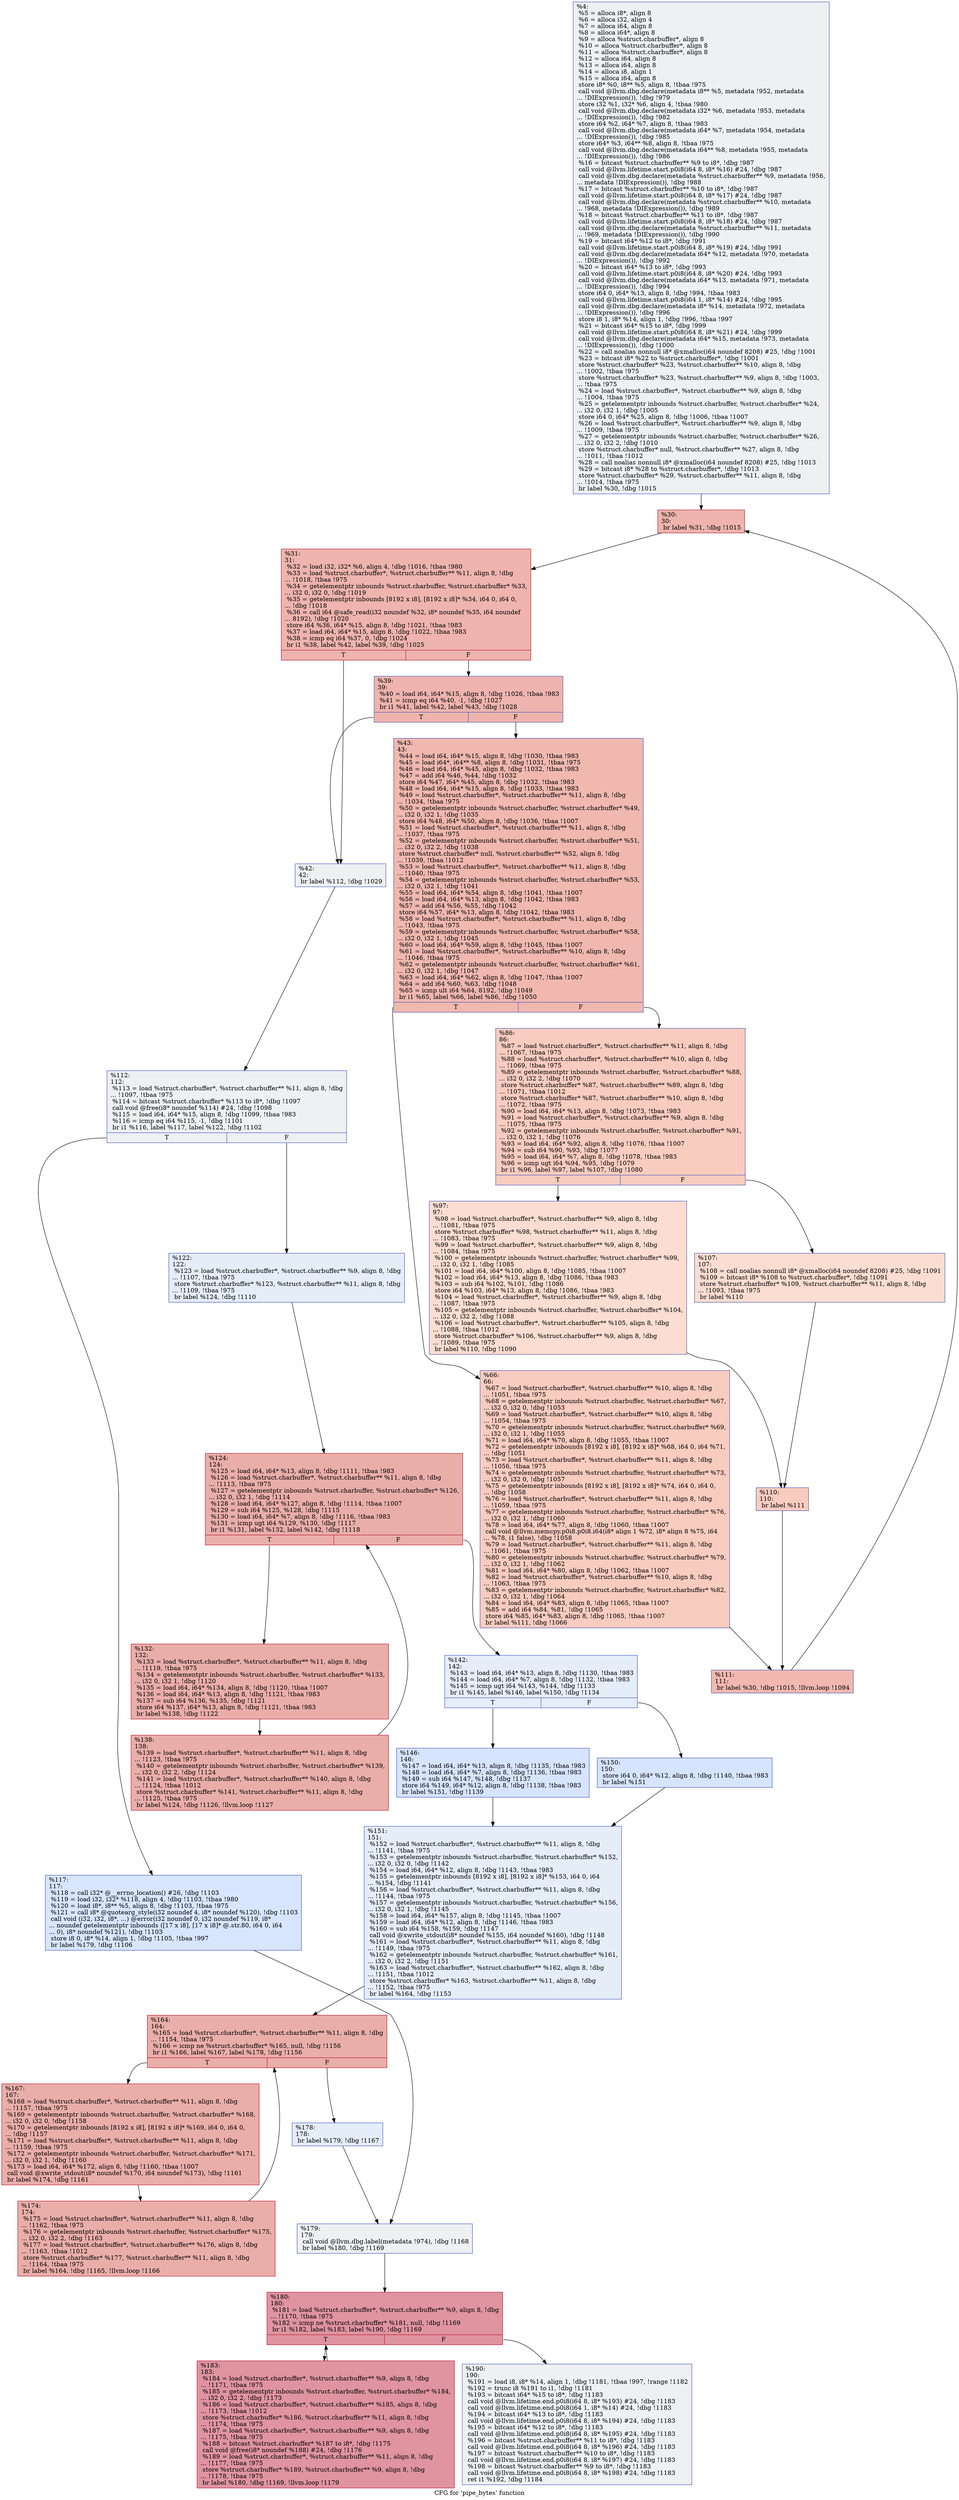 digraph "CFG for 'pipe_bytes' function" {
	label="CFG for 'pipe_bytes' function";

	Node0x10849e0 [shape=record,color="#3d50c3ff", style=filled, fillcolor="#d9dce170",label="{%4:\l  %5 = alloca i8*, align 8\l  %6 = alloca i32, align 4\l  %7 = alloca i64, align 8\l  %8 = alloca i64*, align 8\l  %9 = alloca %struct.charbuffer*, align 8\l  %10 = alloca %struct.charbuffer*, align 8\l  %11 = alloca %struct.charbuffer*, align 8\l  %12 = alloca i64, align 8\l  %13 = alloca i64, align 8\l  %14 = alloca i8, align 1\l  %15 = alloca i64, align 8\l  store i8* %0, i8** %5, align 8, !tbaa !975\l  call void @llvm.dbg.declare(metadata i8** %5, metadata !952, metadata\l... !DIExpression()), !dbg !979\l  store i32 %1, i32* %6, align 4, !tbaa !980\l  call void @llvm.dbg.declare(metadata i32* %6, metadata !953, metadata\l... !DIExpression()), !dbg !982\l  store i64 %2, i64* %7, align 8, !tbaa !983\l  call void @llvm.dbg.declare(metadata i64* %7, metadata !954, metadata\l... !DIExpression()), !dbg !985\l  store i64* %3, i64** %8, align 8, !tbaa !975\l  call void @llvm.dbg.declare(metadata i64** %8, metadata !955, metadata\l... !DIExpression()), !dbg !986\l  %16 = bitcast %struct.charbuffer** %9 to i8*, !dbg !987\l  call void @llvm.lifetime.start.p0i8(i64 8, i8* %16) #24, !dbg !987\l  call void @llvm.dbg.declare(metadata %struct.charbuffer** %9, metadata !956,\l... metadata !DIExpression()), !dbg !988\l  %17 = bitcast %struct.charbuffer** %10 to i8*, !dbg !987\l  call void @llvm.lifetime.start.p0i8(i64 8, i8* %17) #24, !dbg !987\l  call void @llvm.dbg.declare(metadata %struct.charbuffer** %10, metadata\l... !968, metadata !DIExpression()), !dbg !989\l  %18 = bitcast %struct.charbuffer** %11 to i8*, !dbg !987\l  call void @llvm.lifetime.start.p0i8(i64 8, i8* %18) #24, !dbg !987\l  call void @llvm.dbg.declare(metadata %struct.charbuffer** %11, metadata\l... !969, metadata !DIExpression()), !dbg !990\l  %19 = bitcast i64* %12 to i8*, !dbg !991\l  call void @llvm.lifetime.start.p0i8(i64 8, i8* %19) #24, !dbg !991\l  call void @llvm.dbg.declare(metadata i64* %12, metadata !970, metadata\l... !DIExpression()), !dbg !992\l  %20 = bitcast i64* %13 to i8*, !dbg !993\l  call void @llvm.lifetime.start.p0i8(i64 8, i8* %20) #24, !dbg !993\l  call void @llvm.dbg.declare(metadata i64* %13, metadata !971, metadata\l... !DIExpression()), !dbg !994\l  store i64 0, i64* %13, align 8, !dbg !994, !tbaa !983\l  call void @llvm.lifetime.start.p0i8(i64 1, i8* %14) #24, !dbg !995\l  call void @llvm.dbg.declare(metadata i8* %14, metadata !972, metadata\l... !DIExpression()), !dbg !996\l  store i8 1, i8* %14, align 1, !dbg !996, !tbaa !997\l  %21 = bitcast i64* %15 to i8*, !dbg !999\l  call void @llvm.lifetime.start.p0i8(i64 8, i8* %21) #24, !dbg !999\l  call void @llvm.dbg.declare(metadata i64* %15, metadata !973, metadata\l... !DIExpression()), !dbg !1000\l  %22 = call noalias nonnull i8* @xmalloc(i64 noundef 8208) #25, !dbg !1001\l  %23 = bitcast i8* %22 to %struct.charbuffer*, !dbg !1001\l  store %struct.charbuffer* %23, %struct.charbuffer** %10, align 8, !dbg\l... !1002, !tbaa !975\l  store %struct.charbuffer* %23, %struct.charbuffer** %9, align 8, !dbg !1003,\l... !tbaa !975\l  %24 = load %struct.charbuffer*, %struct.charbuffer** %9, align 8, !dbg\l... !1004, !tbaa !975\l  %25 = getelementptr inbounds %struct.charbuffer, %struct.charbuffer* %24,\l... i32 0, i32 1, !dbg !1005\l  store i64 0, i64* %25, align 8, !dbg !1006, !tbaa !1007\l  %26 = load %struct.charbuffer*, %struct.charbuffer** %9, align 8, !dbg\l... !1009, !tbaa !975\l  %27 = getelementptr inbounds %struct.charbuffer, %struct.charbuffer* %26,\l... i32 0, i32 2, !dbg !1010\l  store %struct.charbuffer* null, %struct.charbuffer** %27, align 8, !dbg\l... !1011, !tbaa !1012\l  %28 = call noalias nonnull i8* @xmalloc(i64 noundef 8208) #25, !dbg !1013\l  %29 = bitcast i8* %28 to %struct.charbuffer*, !dbg !1013\l  store %struct.charbuffer* %29, %struct.charbuffer** %11, align 8, !dbg\l... !1014, !tbaa !975\l  br label %30, !dbg !1015\l}"];
	Node0x10849e0 -> Node0x1084b30;
	Node0x1084b30 [shape=record,color="#b70d28ff", style=filled, fillcolor="#d8564670",label="{%30:\l30:                                               \l  br label %31, !dbg !1015\l}"];
	Node0x1084b30 -> Node0x1084b80;
	Node0x1084b80 [shape=record,color="#b70d28ff", style=filled, fillcolor="#d8564670",label="{%31:\l31:                                               \l  %32 = load i32, i32* %6, align 4, !dbg !1016, !tbaa !980\l  %33 = load %struct.charbuffer*, %struct.charbuffer** %11, align 8, !dbg\l... !1018, !tbaa !975\l  %34 = getelementptr inbounds %struct.charbuffer, %struct.charbuffer* %33,\l... i32 0, i32 0, !dbg !1019\l  %35 = getelementptr inbounds [8192 x i8], [8192 x i8]* %34, i64 0, i64 0,\l... !dbg !1018\l  %36 = call i64 @safe_read(i32 noundef %32, i8* noundef %35, i64 noundef\l... 8192), !dbg !1020\l  store i64 %36, i64* %15, align 8, !dbg !1021, !tbaa !983\l  %37 = load i64, i64* %15, align 8, !dbg !1022, !tbaa !983\l  %38 = icmp eq i64 %37, 0, !dbg !1024\l  br i1 %38, label %42, label %39, !dbg !1025\l|{<s0>T|<s1>F}}"];
	Node0x1084b80:s0 -> Node0x1084c20;
	Node0x1084b80:s1 -> Node0x1084bd0;
	Node0x1084bd0 [shape=record,color="#3d50c3ff", style=filled, fillcolor="#d8564670",label="{%39:\l39:                                               \l  %40 = load i64, i64* %15, align 8, !dbg !1026, !tbaa !983\l  %41 = icmp eq i64 %40, -1, !dbg !1027\l  br i1 %41, label %42, label %43, !dbg !1028\l|{<s0>T|<s1>F}}"];
	Node0x1084bd0:s0 -> Node0x1084c20;
	Node0x1084bd0:s1 -> Node0x1084c70;
	Node0x1084c20 [shape=record,color="#3d50c3ff", style=filled, fillcolor="#d9dce170",label="{%42:\l42:                                               \l  br label %112, !dbg !1029\l}"];
	Node0x1084c20 -> Node0x1084ea0;
	Node0x1084c70 [shape=record,color="#3d50c3ff", style=filled, fillcolor="#dc5d4a70",label="{%43:\l43:                                               \l  %44 = load i64, i64* %15, align 8, !dbg !1030, !tbaa !983\l  %45 = load i64*, i64** %8, align 8, !dbg !1031, !tbaa !975\l  %46 = load i64, i64* %45, align 8, !dbg !1032, !tbaa !983\l  %47 = add i64 %46, %44, !dbg !1032\l  store i64 %47, i64* %45, align 8, !dbg !1032, !tbaa !983\l  %48 = load i64, i64* %15, align 8, !dbg !1033, !tbaa !983\l  %49 = load %struct.charbuffer*, %struct.charbuffer** %11, align 8, !dbg\l... !1034, !tbaa !975\l  %50 = getelementptr inbounds %struct.charbuffer, %struct.charbuffer* %49,\l... i32 0, i32 1, !dbg !1035\l  store i64 %48, i64* %50, align 8, !dbg !1036, !tbaa !1007\l  %51 = load %struct.charbuffer*, %struct.charbuffer** %11, align 8, !dbg\l... !1037, !tbaa !975\l  %52 = getelementptr inbounds %struct.charbuffer, %struct.charbuffer* %51,\l... i32 0, i32 2, !dbg !1038\l  store %struct.charbuffer* null, %struct.charbuffer** %52, align 8, !dbg\l... !1039, !tbaa !1012\l  %53 = load %struct.charbuffer*, %struct.charbuffer** %11, align 8, !dbg\l... !1040, !tbaa !975\l  %54 = getelementptr inbounds %struct.charbuffer, %struct.charbuffer* %53,\l... i32 0, i32 1, !dbg !1041\l  %55 = load i64, i64* %54, align 8, !dbg !1041, !tbaa !1007\l  %56 = load i64, i64* %13, align 8, !dbg !1042, !tbaa !983\l  %57 = add i64 %56, %55, !dbg !1042\l  store i64 %57, i64* %13, align 8, !dbg !1042, !tbaa !983\l  %58 = load %struct.charbuffer*, %struct.charbuffer** %11, align 8, !dbg\l... !1043, !tbaa !975\l  %59 = getelementptr inbounds %struct.charbuffer, %struct.charbuffer* %58,\l... i32 0, i32 1, !dbg !1045\l  %60 = load i64, i64* %59, align 8, !dbg !1045, !tbaa !1007\l  %61 = load %struct.charbuffer*, %struct.charbuffer** %10, align 8, !dbg\l... !1046, !tbaa !975\l  %62 = getelementptr inbounds %struct.charbuffer, %struct.charbuffer* %61,\l... i32 0, i32 1, !dbg !1047\l  %63 = load i64, i64* %62, align 8, !dbg !1047, !tbaa !1007\l  %64 = add i64 %60, %63, !dbg !1048\l  %65 = icmp ult i64 %64, 8192, !dbg !1049\l  br i1 %65, label %66, label %86, !dbg !1050\l|{<s0>T|<s1>F}}"];
	Node0x1084c70:s0 -> Node0x1084cc0;
	Node0x1084c70:s1 -> Node0x1084d10;
	Node0x1084cc0 [shape=record,color="#3d50c3ff", style=filled, fillcolor="#f08b6e70",label="{%66:\l66:                                               \l  %67 = load %struct.charbuffer*, %struct.charbuffer** %10, align 8, !dbg\l... !1051, !tbaa !975\l  %68 = getelementptr inbounds %struct.charbuffer, %struct.charbuffer* %67,\l... i32 0, i32 0, !dbg !1053\l  %69 = load %struct.charbuffer*, %struct.charbuffer** %10, align 8, !dbg\l... !1054, !tbaa !975\l  %70 = getelementptr inbounds %struct.charbuffer, %struct.charbuffer* %69,\l... i32 0, i32 1, !dbg !1055\l  %71 = load i64, i64* %70, align 8, !dbg !1055, !tbaa !1007\l  %72 = getelementptr inbounds [8192 x i8], [8192 x i8]* %68, i64 0, i64 %71,\l... !dbg !1051\l  %73 = load %struct.charbuffer*, %struct.charbuffer** %11, align 8, !dbg\l... !1056, !tbaa !975\l  %74 = getelementptr inbounds %struct.charbuffer, %struct.charbuffer* %73,\l... i32 0, i32 0, !dbg !1057\l  %75 = getelementptr inbounds [8192 x i8], [8192 x i8]* %74, i64 0, i64 0,\l... !dbg !1058\l  %76 = load %struct.charbuffer*, %struct.charbuffer** %11, align 8, !dbg\l... !1059, !tbaa !975\l  %77 = getelementptr inbounds %struct.charbuffer, %struct.charbuffer* %76,\l... i32 0, i32 1, !dbg !1060\l  %78 = load i64, i64* %77, align 8, !dbg !1060, !tbaa !1007\l  call void @llvm.memcpy.p0i8.p0i8.i64(i8* align 1 %72, i8* align 8 %75, i64\l... %78, i1 false), !dbg !1058\l  %79 = load %struct.charbuffer*, %struct.charbuffer** %11, align 8, !dbg\l... !1061, !tbaa !975\l  %80 = getelementptr inbounds %struct.charbuffer, %struct.charbuffer* %79,\l... i32 0, i32 1, !dbg !1062\l  %81 = load i64, i64* %80, align 8, !dbg !1062, !tbaa !1007\l  %82 = load %struct.charbuffer*, %struct.charbuffer** %10, align 8, !dbg\l... !1063, !tbaa !975\l  %83 = getelementptr inbounds %struct.charbuffer, %struct.charbuffer* %82,\l... i32 0, i32 1, !dbg !1064\l  %84 = load i64, i64* %83, align 8, !dbg !1065, !tbaa !1007\l  %85 = add i64 %84, %81, !dbg !1065\l  store i64 %85, i64* %83, align 8, !dbg !1065, !tbaa !1007\l  br label %111, !dbg !1066\l}"];
	Node0x1084cc0 -> Node0x1084e50;
	Node0x1084d10 [shape=record,color="#3d50c3ff", style=filled, fillcolor="#f08b6e70",label="{%86:\l86:                                               \l  %87 = load %struct.charbuffer*, %struct.charbuffer** %11, align 8, !dbg\l... !1067, !tbaa !975\l  %88 = load %struct.charbuffer*, %struct.charbuffer** %10, align 8, !dbg\l... !1069, !tbaa !975\l  %89 = getelementptr inbounds %struct.charbuffer, %struct.charbuffer* %88,\l... i32 0, i32 2, !dbg !1070\l  store %struct.charbuffer* %87, %struct.charbuffer** %89, align 8, !dbg\l... !1071, !tbaa !1012\l  store %struct.charbuffer* %87, %struct.charbuffer** %10, align 8, !dbg\l... !1072, !tbaa !975\l  %90 = load i64, i64* %13, align 8, !dbg !1073, !tbaa !983\l  %91 = load %struct.charbuffer*, %struct.charbuffer** %9, align 8, !dbg\l... !1075, !tbaa !975\l  %92 = getelementptr inbounds %struct.charbuffer, %struct.charbuffer* %91,\l... i32 0, i32 1, !dbg !1076\l  %93 = load i64, i64* %92, align 8, !dbg !1076, !tbaa !1007\l  %94 = sub i64 %90, %93, !dbg !1077\l  %95 = load i64, i64* %7, align 8, !dbg !1078, !tbaa !983\l  %96 = icmp ugt i64 %94, %95, !dbg !1079\l  br i1 %96, label %97, label %107, !dbg !1080\l|{<s0>T|<s1>F}}"];
	Node0x1084d10:s0 -> Node0x1084d60;
	Node0x1084d10:s1 -> Node0x1084db0;
	Node0x1084d60 [shape=record,color="#3d50c3ff", style=filled, fillcolor="#f7b39670",label="{%97:\l97:                                               \l  %98 = load %struct.charbuffer*, %struct.charbuffer** %9, align 8, !dbg\l... !1081, !tbaa !975\l  store %struct.charbuffer* %98, %struct.charbuffer** %11, align 8, !dbg\l... !1083, !tbaa !975\l  %99 = load %struct.charbuffer*, %struct.charbuffer** %9, align 8, !dbg\l... !1084, !tbaa !975\l  %100 = getelementptr inbounds %struct.charbuffer, %struct.charbuffer* %99,\l... i32 0, i32 1, !dbg !1085\l  %101 = load i64, i64* %100, align 8, !dbg !1085, !tbaa !1007\l  %102 = load i64, i64* %13, align 8, !dbg !1086, !tbaa !983\l  %103 = sub i64 %102, %101, !dbg !1086\l  store i64 %103, i64* %13, align 8, !dbg !1086, !tbaa !983\l  %104 = load %struct.charbuffer*, %struct.charbuffer** %9, align 8, !dbg\l... !1087, !tbaa !975\l  %105 = getelementptr inbounds %struct.charbuffer, %struct.charbuffer* %104,\l... i32 0, i32 2, !dbg !1088\l  %106 = load %struct.charbuffer*, %struct.charbuffer** %105, align 8, !dbg\l... !1088, !tbaa !1012\l  store %struct.charbuffer* %106, %struct.charbuffer** %9, align 8, !dbg\l... !1089, !tbaa !975\l  br label %110, !dbg !1090\l}"];
	Node0x1084d60 -> Node0x1084e00;
	Node0x1084db0 [shape=record,color="#3d50c3ff", style=filled, fillcolor="#f7b39670",label="{%107:\l107:                                              \l  %108 = call noalias nonnull i8* @xmalloc(i64 noundef 8208) #25, !dbg !1091\l  %109 = bitcast i8* %108 to %struct.charbuffer*, !dbg !1091\l  store %struct.charbuffer* %109, %struct.charbuffer** %11, align 8, !dbg\l... !1093, !tbaa !975\l  br label %110\l}"];
	Node0x1084db0 -> Node0x1084e00;
	Node0x1084e00 [shape=record,color="#3d50c3ff", style=filled, fillcolor="#f08b6e70",label="{%110:\l110:                                              \l  br label %111\l}"];
	Node0x1084e00 -> Node0x1084e50;
	Node0x1084e50 [shape=record,color="#3d50c3ff", style=filled, fillcolor="#dc5d4a70",label="{%111:\l111:                                              \l  br label %30, !dbg !1015, !llvm.loop !1094\l}"];
	Node0x1084e50 -> Node0x1084b30;
	Node0x1084ea0 [shape=record,color="#3d50c3ff", style=filled, fillcolor="#d9dce170",label="{%112:\l112:                                              \l  %113 = load %struct.charbuffer*, %struct.charbuffer** %11, align 8, !dbg\l... !1097, !tbaa !975\l  %114 = bitcast %struct.charbuffer* %113 to i8*, !dbg !1097\l  call void @free(i8* noundef %114) #24, !dbg !1098\l  %115 = load i64, i64* %15, align 8, !dbg !1099, !tbaa !983\l  %116 = icmp eq i64 %115, -1, !dbg !1101\l  br i1 %116, label %117, label %122, !dbg !1102\l|{<s0>T|<s1>F}}"];
	Node0x1084ea0:s0 -> Node0x1084ef0;
	Node0x1084ea0:s1 -> Node0x1084f40;
	Node0x1084ef0 [shape=record,color="#3d50c3ff", style=filled, fillcolor="#a7c5fe70",label="{%117:\l117:                                              \l  %118 = call i32* @__errno_location() #26, !dbg !1103\l  %119 = load i32, i32* %118, align 4, !dbg !1103, !tbaa !980\l  %120 = load i8*, i8** %5, align 8, !dbg !1103, !tbaa !975\l  %121 = call i8* @quotearg_style(i32 noundef 4, i8* noundef %120), !dbg !1103\l  call void (i32, i32, i8*, ...) @error(i32 noundef 0, i32 noundef %119, i8*\l... noundef getelementptr inbounds ([17 x i8], [17 x i8]* @.str.80, i64 0, i64\l... 0), i8* noundef %121), !dbg !1103\l  store i8 0, i8* %14, align 1, !dbg !1105, !tbaa !997\l  br label %179, !dbg !1106\l}"];
	Node0x1084ef0 -> Node0x1085300;
	Node0x1084f40 [shape=record,color="#3d50c3ff", style=filled, fillcolor="#c5d6f270",label="{%122:\l122:                                              \l  %123 = load %struct.charbuffer*, %struct.charbuffer** %9, align 8, !dbg\l... !1107, !tbaa !975\l  store %struct.charbuffer* %123, %struct.charbuffer** %11, align 8, !dbg\l... !1109, !tbaa !975\l  br label %124, !dbg !1110\l}"];
	Node0x1084f40 -> Node0x1084f90;
	Node0x1084f90 [shape=record,color="#b70d28ff", style=filled, fillcolor="#d0473d70",label="{%124:\l124:                                              \l  %125 = load i64, i64* %13, align 8, !dbg !1111, !tbaa !983\l  %126 = load %struct.charbuffer*, %struct.charbuffer** %11, align 8, !dbg\l... !1113, !tbaa !975\l  %127 = getelementptr inbounds %struct.charbuffer, %struct.charbuffer* %126,\l... i32 0, i32 1, !dbg !1114\l  %128 = load i64, i64* %127, align 8, !dbg !1114, !tbaa !1007\l  %129 = sub i64 %125, %128, !dbg !1115\l  %130 = load i64, i64* %7, align 8, !dbg !1116, !tbaa !983\l  %131 = icmp ugt i64 %129, %130, !dbg !1117\l  br i1 %131, label %132, label %142, !dbg !1118\l|{<s0>T|<s1>F}}"];
	Node0x1084f90:s0 -> Node0x1084fe0;
	Node0x1084f90:s1 -> Node0x1085080;
	Node0x1084fe0 [shape=record,color="#b70d28ff", style=filled, fillcolor="#d0473d70",label="{%132:\l132:                                              \l  %133 = load %struct.charbuffer*, %struct.charbuffer** %11, align 8, !dbg\l... !1119, !tbaa !975\l  %134 = getelementptr inbounds %struct.charbuffer, %struct.charbuffer* %133,\l... i32 0, i32 1, !dbg !1120\l  %135 = load i64, i64* %134, align 8, !dbg !1120, !tbaa !1007\l  %136 = load i64, i64* %13, align 8, !dbg !1121, !tbaa !983\l  %137 = sub i64 %136, %135, !dbg !1121\l  store i64 %137, i64* %13, align 8, !dbg !1121, !tbaa !983\l  br label %138, !dbg !1122\l}"];
	Node0x1084fe0 -> Node0x1085030;
	Node0x1085030 [shape=record,color="#b70d28ff", style=filled, fillcolor="#d0473d70",label="{%138:\l138:                                              \l  %139 = load %struct.charbuffer*, %struct.charbuffer** %11, align 8, !dbg\l... !1123, !tbaa !975\l  %140 = getelementptr inbounds %struct.charbuffer, %struct.charbuffer* %139,\l... i32 0, i32 2, !dbg !1124\l  %141 = load %struct.charbuffer*, %struct.charbuffer** %140, align 8, !dbg\l... !1124, !tbaa !1012\l  store %struct.charbuffer* %141, %struct.charbuffer** %11, align 8, !dbg\l... !1125, !tbaa !975\l  br label %124, !dbg !1126, !llvm.loop !1127\l}"];
	Node0x1085030 -> Node0x1084f90;
	Node0x1085080 [shape=record,color="#3d50c3ff", style=filled, fillcolor="#c5d6f270",label="{%142:\l142:                                              \l  %143 = load i64, i64* %13, align 8, !dbg !1130, !tbaa !983\l  %144 = load i64, i64* %7, align 8, !dbg !1132, !tbaa !983\l  %145 = icmp ugt i64 %143, %144, !dbg !1133\l  br i1 %145, label %146, label %150, !dbg !1134\l|{<s0>T|<s1>F}}"];
	Node0x1085080:s0 -> Node0x10850d0;
	Node0x1085080:s1 -> Node0x1085120;
	Node0x10850d0 [shape=record,color="#3d50c3ff", style=filled, fillcolor="#a5c3fe70",label="{%146:\l146:                                              \l  %147 = load i64, i64* %13, align 8, !dbg !1135, !tbaa !983\l  %148 = load i64, i64* %7, align 8, !dbg !1136, !tbaa !983\l  %149 = sub i64 %147, %148, !dbg !1137\l  store i64 %149, i64* %12, align 8, !dbg !1138, !tbaa !983\l  br label %151, !dbg !1139\l}"];
	Node0x10850d0 -> Node0x1085170;
	Node0x1085120 [shape=record,color="#3d50c3ff", style=filled, fillcolor="#a5c3fe70",label="{%150:\l150:                                              \l  store i64 0, i64* %12, align 8, !dbg !1140, !tbaa !983\l  br label %151\l}"];
	Node0x1085120 -> Node0x1085170;
	Node0x1085170 [shape=record,color="#3d50c3ff", style=filled, fillcolor="#c5d6f270",label="{%151:\l151:                                              \l  %152 = load %struct.charbuffer*, %struct.charbuffer** %11, align 8, !dbg\l... !1141, !tbaa !975\l  %153 = getelementptr inbounds %struct.charbuffer, %struct.charbuffer* %152,\l... i32 0, i32 0, !dbg !1142\l  %154 = load i64, i64* %12, align 8, !dbg !1143, !tbaa !983\l  %155 = getelementptr inbounds [8192 x i8], [8192 x i8]* %153, i64 0, i64\l... %154, !dbg !1141\l  %156 = load %struct.charbuffer*, %struct.charbuffer** %11, align 8, !dbg\l... !1144, !tbaa !975\l  %157 = getelementptr inbounds %struct.charbuffer, %struct.charbuffer* %156,\l... i32 0, i32 1, !dbg !1145\l  %158 = load i64, i64* %157, align 8, !dbg !1145, !tbaa !1007\l  %159 = load i64, i64* %12, align 8, !dbg !1146, !tbaa !983\l  %160 = sub i64 %158, %159, !dbg !1147\l  call void @xwrite_stdout(i8* noundef %155, i64 noundef %160), !dbg !1148\l  %161 = load %struct.charbuffer*, %struct.charbuffer** %11, align 8, !dbg\l... !1149, !tbaa !975\l  %162 = getelementptr inbounds %struct.charbuffer, %struct.charbuffer* %161,\l... i32 0, i32 2, !dbg !1151\l  %163 = load %struct.charbuffer*, %struct.charbuffer** %162, align 8, !dbg\l... !1151, !tbaa !1012\l  store %struct.charbuffer* %163, %struct.charbuffer** %11, align 8, !dbg\l... !1152, !tbaa !975\l  br label %164, !dbg !1153\l}"];
	Node0x1085170 -> Node0x10851c0;
	Node0x10851c0 [shape=record,color="#b70d28ff", style=filled, fillcolor="#d0473d70",label="{%164:\l164:                                              \l  %165 = load %struct.charbuffer*, %struct.charbuffer** %11, align 8, !dbg\l... !1154, !tbaa !975\l  %166 = icmp ne %struct.charbuffer* %165, null, !dbg !1156\l  br i1 %166, label %167, label %178, !dbg !1156\l|{<s0>T|<s1>F}}"];
	Node0x10851c0:s0 -> Node0x1085210;
	Node0x10851c0:s1 -> Node0x10852b0;
	Node0x1085210 [shape=record,color="#b70d28ff", style=filled, fillcolor="#d0473d70",label="{%167:\l167:                                              \l  %168 = load %struct.charbuffer*, %struct.charbuffer** %11, align 8, !dbg\l... !1157, !tbaa !975\l  %169 = getelementptr inbounds %struct.charbuffer, %struct.charbuffer* %168,\l... i32 0, i32 0, !dbg !1158\l  %170 = getelementptr inbounds [8192 x i8], [8192 x i8]* %169, i64 0, i64 0,\l... !dbg !1157\l  %171 = load %struct.charbuffer*, %struct.charbuffer** %11, align 8, !dbg\l... !1159, !tbaa !975\l  %172 = getelementptr inbounds %struct.charbuffer, %struct.charbuffer* %171,\l... i32 0, i32 1, !dbg !1160\l  %173 = load i64, i64* %172, align 8, !dbg !1160, !tbaa !1007\l  call void @xwrite_stdout(i8* noundef %170, i64 noundef %173), !dbg !1161\l  br label %174, !dbg !1161\l}"];
	Node0x1085210 -> Node0x1085260;
	Node0x1085260 [shape=record,color="#b70d28ff", style=filled, fillcolor="#d0473d70",label="{%174:\l174:                                              \l  %175 = load %struct.charbuffer*, %struct.charbuffer** %11, align 8, !dbg\l... !1162, !tbaa !975\l  %176 = getelementptr inbounds %struct.charbuffer, %struct.charbuffer* %175,\l... i32 0, i32 2, !dbg !1163\l  %177 = load %struct.charbuffer*, %struct.charbuffer** %176, align 8, !dbg\l... !1163, !tbaa !1012\l  store %struct.charbuffer* %177, %struct.charbuffer** %11, align 8, !dbg\l... !1164, !tbaa !975\l  br label %164, !dbg !1165, !llvm.loop !1166\l}"];
	Node0x1085260 -> Node0x10851c0;
	Node0x10852b0 [shape=record,color="#3d50c3ff", style=filled, fillcolor="#c5d6f270",label="{%178:\l178:                                              \l  br label %179, !dbg !1167\l}"];
	Node0x10852b0 -> Node0x1085300;
	Node0x1085300 [shape=record,color="#3d50c3ff", style=filled, fillcolor="#d9dce170",label="{%179:\l179:                                              \l  call void @llvm.dbg.label(metadata !974), !dbg !1168\l  br label %180, !dbg !1169\l}"];
	Node0x1085300 -> Node0x1085350;
	Node0x1085350 [shape=record,color="#b70d28ff", style=filled, fillcolor="#b70d2870",label="{%180:\l180:                                              \l  %181 = load %struct.charbuffer*, %struct.charbuffer** %9, align 8, !dbg\l... !1170, !tbaa !975\l  %182 = icmp ne %struct.charbuffer* %181, null, !dbg !1169\l  br i1 %182, label %183, label %190, !dbg !1169\l|{<s0>T|<s1>F}}"];
	Node0x1085350:s0 -> Node0x10853a0;
	Node0x1085350:s1 -> Node0x10853f0;
	Node0x10853a0 [shape=record,color="#b70d28ff", style=filled, fillcolor="#b70d2870",label="{%183:\l183:                                              \l  %184 = load %struct.charbuffer*, %struct.charbuffer** %9, align 8, !dbg\l... !1171, !tbaa !975\l  %185 = getelementptr inbounds %struct.charbuffer, %struct.charbuffer* %184,\l... i32 0, i32 2, !dbg !1173\l  %186 = load %struct.charbuffer*, %struct.charbuffer** %185, align 8, !dbg\l... !1173, !tbaa !1012\l  store %struct.charbuffer* %186, %struct.charbuffer** %11, align 8, !dbg\l... !1174, !tbaa !975\l  %187 = load %struct.charbuffer*, %struct.charbuffer** %9, align 8, !dbg\l... !1175, !tbaa !975\l  %188 = bitcast %struct.charbuffer* %187 to i8*, !dbg !1175\l  call void @free(i8* noundef %188) #24, !dbg !1176\l  %189 = load %struct.charbuffer*, %struct.charbuffer** %11, align 8, !dbg\l... !1177, !tbaa !975\l  store %struct.charbuffer* %189, %struct.charbuffer** %9, align 8, !dbg\l... !1178, !tbaa !975\l  br label %180, !dbg !1169, !llvm.loop !1179\l}"];
	Node0x10853a0 -> Node0x1085350;
	Node0x10853f0 [shape=record,color="#3d50c3ff", style=filled, fillcolor="#d9dce170",label="{%190:\l190:                                              \l  %191 = load i8, i8* %14, align 1, !dbg !1181, !tbaa !997, !range !1182\l  %192 = trunc i8 %191 to i1, !dbg !1181\l  %193 = bitcast i64* %15 to i8*, !dbg !1183\l  call void @llvm.lifetime.end.p0i8(i64 8, i8* %193) #24, !dbg !1183\l  call void @llvm.lifetime.end.p0i8(i64 1, i8* %14) #24, !dbg !1183\l  %194 = bitcast i64* %13 to i8*, !dbg !1183\l  call void @llvm.lifetime.end.p0i8(i64 8, i8* %194) #24, !dbg !1183\l  %195 = bitcast i64* %12 to i8*, !dbg !1183\l  call void @llvm.lifetime.end.p0i8(i64 8, i8* %195) #24, !dbg !1183\l  %196 = bitcast %struct.charbuffer** %11 to i8*, !dbg !1183\l  call void @llvm.lifetime.end.p0i8(i64 8, i8* %196) #24, !dbg !1183\l  %197 = bitcast %struct.charbuffer** %10 to i8*, !dbg !1183\l  call void @llvm.lifetime.end.p0i8(i64 8, i8* %197) #24, !dbg !1183\l  %198 = bitcast %struct.charbuffer** %9 to i8*, !dbg !1183\l  call void @llvm.lifetime.end.p0i8(i64 8, i8* %198) #24, !dbg !1183\l  ret i1 %192, !dbg !1184\l}"];
}
